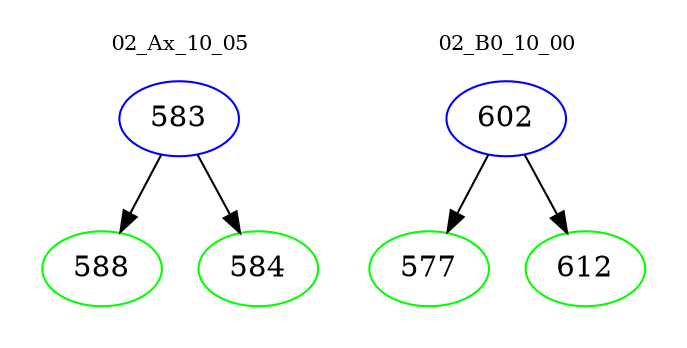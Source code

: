 digraph{
subgraph cluster_0 {
color = white
label = "02_Ax_10_05";
fontsize=10;
T0_583 [label="583", color="blue"]
T0_583 -> T0_588 [color="black"]
T0_588 [label="588", color="green"]
T0_583 -> T0_584 [color="black"]
T0_584 [label="584", color="green"]
}
subgraph cluster_1 {
color = white
label = "02_B0_10_00";
fontsize=10;
T1_602 [label="602", color="blue"]
T1_602 -> T1_577 [color="black"]
T1_577 [label="577", color="green"]
T1_602 -> T1_612 [color="black"]
T1_612 [label="612", color="green"]
}
}
